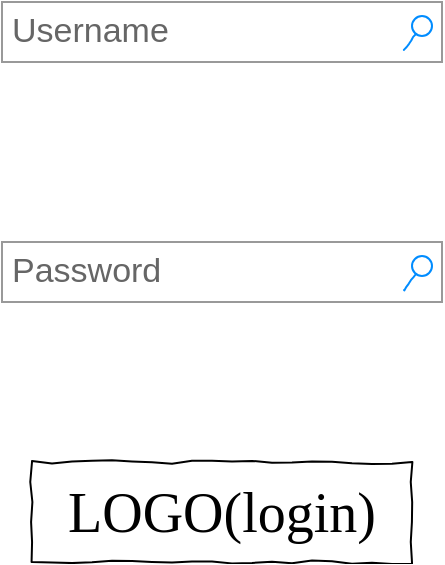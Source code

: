 <mxfile pages="6">
    <diagram name="Login page" id="DgpQU_5o6dQfhRjZDWB3">
        <mxGraphModel dx="1834" dy="1152" grid="1" gridSize="10" guides="1" tooltips="1" connect="1" arrows="1" fold="1" page="1" pageScale="1" pageWidth="1100" pageHeight="850" background="none" math="0" shadow="0">
            <root>
                <mxCell id="qD_JSSgiLe47YjnPIYBm-0"/>
                <mxCell id="qD_JSSgiLe47YjnPIYBm-1" parent="qD_JSSgiLe47YjnPIYBm-0"/>
                <mxCell id="qD_JSSgiLe47YjnPIYBm-2" value="LOGO(login)" style="whiteSpace=wrap;html=1;rounded=0;shadow=0;labelBackgroundColor=none;strokeWidth=1;fontFamily=Verdana;fontSize=28;align=center;comic=1;" parent="qD_JSSgiLe47YjnPIYBm-1" vertex="1">
                    <mxGeometry x="465" y="450" width="190" height="50" as="geometry"/>
                </mxCell>
                <mxCell id="qD_JSSgiLe47YjnPIYBm-3" value="Username" style="strokeWidth=1;shadow=0;dashed=0;align=center;html=1;shape=mxgraph.mockup.forms.searchBox;strokeColor=#999999;mainText=;strokeColor2=#008cff;fontColor=#666666;fontSize=17;align=left;spacingLeft=3;rounded=0;labelBackgroundColor=none;comic=1;" parent="qD_JSSgiLe47YjnPIYBm-1" vertex="1">
                    <mxGeometry x="450" y="220" width="220" height="30" as="geometry"/>
                </mxCell>
                <mxCell id="qD_JSSgiLe47YjnPIYBm-17" value="Password" style="strokeWidth=1;shadow=0;dashed=0;align=center;html=1;shape=mxgraph.mockup.forms.searchBox;strokeColor=#999999;mainText=;strokeColor2=#008cff;fontColor=#666666;fontSize=17;align=left;spacingLeft=3;rounded=0;labelBackgroundColor=none;comic=1;" parent="qD_JSSgiLe47YjnPIYBm-1" vertex="1">
                    <mxGeometry x="450" y="340" width="220" height="30" as="geometry"/>
                </mxCell>
            </root>
        </mxGraphModel>
    </diagram>
    <diagram name="Home page" id="03018318-947c-dd8e-b7a3-06fadd420f32">
        <mxGraphModel dx="1834" dy="1152" grid="1" gridSize="10" guides="1" tooltips="1" connect="1" arrows="1" fold="1" page="1" pageScale="1" pageWidth="1100" pageHeight="850" background="none" math="0" shadow="0">
            <root>
                <mxCell id="0"/>
                <mxCell id="1" parent="0"/>
                <mxCell id="677b7b8949515195-2" value="LOGO" style="whiteSpace=wrap;html=1;rounded=0;shadow=0;labelBackgroundColor=none;strokeWidth=1;fontFamily=Verdana;fontSize=28;align=center;comic=1;" parent="1" vertex="1">
                    <mxGeometry x="450" y="40" width="190" height="50" as="geometry"/>
                </mxCell>
                <mxCell id="677b7b8949515195-3" value="Search" style="strokeWidth=1;shadow=0;dashed=0;align=center;html=1;shape=mxgraph.mockup.forms.searchBox;strokeColor=#999999;mainText=;strokeColor2=#008cff;fontColor=#666666;fontSize=17;align=left;spacingLeft=3;rounded=0;labelBackgroundColor=none;comic=1;" parent="1" vertex="1">
                    <mxGeometry x="450" y="190" width="220" height="30" as="geometry"/>
                </mxCell>
                <mxCell id="677b7b8949515195-9" value="" style="line;strokeWidth=1;html=1;rounded=0;shadow=0;labelBackgroundColor=none;fillColor=none;fontFamily=Verdana;fontSize=14;fontColor=#000000;align=center;comic=1;" parent="1" vertex="1">
                    <mxGeometry x="20" y="140" width="1060" height="70" as="geometry"/>
                </mxCell>
                <mxCell id="677b7b8949515195-13" value="Logout" style="text;html=1;points=[];align=left;verticalAlign=top;spacingTop=-4;fontSize=14;fontFamily=Verdana" parent="1" vertex="1">
                    <mxGeometry x="565" y="120" width="60" height="20" as="geometry"/>
                </mxCell>
                <mxCell id="677b7b8949515195-14" value="My stat" style="text;html=1;points=[];align=left;verticalAlign=top;spacingTop=-4;fontSize=14;fontFamily=Verdana" parent="1" vertex="1">
                    <mxGeometry x="675" y="120" width="60" height="20" as="geometry"/>
                </mxCell>
                <mxCell id="677b7b8949515195-16" value="Repository 1" style="verticalLabelPosition=bottom;shadow=0;dashed=0;align=center;html=1;verticalAlign=top;strokeWidth=1;shape=mxgraph.mockup.graphics.simpleIcon;strokeColor=#999999;rounded=0;labelBackgroundColor=none;fontFamily=Verdana;fontSize=14;fontColor=#000000;comic=1;" parent="1" vertex="1">
                    <mxGeometry x="250" y="230" width="140" height="130" as="geometry"/>
                </mxCell>
                <mxCell id="oLLse3DGFvMIfHfWoFh4-2" value="Profile" style="text;html=1;points=[];align=left;verticalAlign=top;spacingTop=-4;fontSize=14;fontFamily=Verdana" parent="1" vertex="1">
                    <mxGeometry x="785" y="120" width="60" height="20" as="geometry"/>
                </mxCell>
                <mxCell id="oLLse3DGFvMIfHfWoFh4-3" value="&lt;span style=&quot;color: rgb(0 , 0 , 0) ; font-family: &amp;#34;verdana&amp;#34; ; font-size: 14px ; font-style: normal ; font-weight: 400 ; letter-spacing: normal ; text-align: center ; text-indent: 0px ; text-transform: none ; word-spacing: 0px ; background-color: rgb(248 , 249 , 250) ; display: inline ; float: none&quot;&gt;Repository 2&lt;/span&gt;" style="verticalLabelPosition=bottom;shadow=0;dashed=0;align=center;html=1;verticalAlign=top;strokeWidth=1;shape=mxgraph.mockup.graphics.simpleIcon;strokeColor=#999999;rounded=0;labelBackgroundColor=none;fontFamily=Verdana;fontSize=14;fontColor=#000000;comic=1;" parent="1" vertex="1">
                    <mxGeometry x="440" y="231" width="140" height="130" as="geometry"/>
                </mxCell>
                <mxCell id="oLLse3DGFvMIfHfWoFh4-4" value="&lt;span style=&quot;color: rgb(0 , 0 , 0) ; font-family: &amp;#34;verdana&amp;#34; ; font-size: 14px ; font-style: normal ; font-weight: 400 ; letter-spacing: normal ; text-align: center ; text-indent: 0px ; text-transform: none ; word-spacing: 0px ; background-color: rgb(248 , 249 , 250) ; display: inline ; float: none&quot;&gt;Repository 3&lt;/span&gt;" style="verticalLabelPosition=bottom;shadow=0;dashed=0;align=center;html=1;verticalAlign=top;strokeWidth=1;shape=mxgraph.mockup.graphics.simpleIcon;strokeColor=#999999;rounded=0;labelBackgroundColor=none;fontFamily=Verdana;fontSize=14;fontColor=#000000;comic=1;" parent="1" vertex="1">
                    <mxGeometry x="630" y="230" width="140" height="130" as="geometry"/>
                </mxCell>
                <mxCell id="oLLse3DGFvMIfHfWoFh4-5" value="&lt;span style=&quot;color: rgb(0 , 0 , 0) ; font-family: &amp;#34;verdana&amp;#34; ; font-size: 14px ; font-style: normal ; font-weight: 400 ; letter-spacing: normal ; text-align: center ; text-indent: 0px ; text-transform: none ; word-spacing: 0px ; background-color: rgb(248 , 249 , 250) ; display: inline ; float: none&quot;&gt;Repository 5&lt;/span&gt;" style="verticalLabelPosition=bottom;shadow=0;dashed=0;align=center;html=1;verticalAlign=top;strokeWidth=1;shape=mxgraph.mockup.graphics.simpleIcon;strokeColor=#999999;rounded=0;labelBackgroundColor=none;fontFamily=Verdana;fontSize=14;fontColor=#000000;comic=1;" parent="1" vertex="1">
                    <mxGeometry x="450" y="480" width="140" height="130" as="geometry"/>
                </mxCell>
                <mxCell id="oLLse3DGFvMIfHfWoFh4-6" value="&lt;span style=&quot;color: rgb(0 , 0 , 0) ; font-family: &amp;#34;verdana&amp;#34; ; font-size: 14px ; font-style: normal ; font-weight: 400 ; letter-spacing: normal ; text-align: center ; text-indent: 0px ; text-transform: none ; word-spacing: 0px ; background-color: rgb(248 , 249 , 250) ; display: inline ; float: none&quot;&gt;Repository 4&lt;/span&gt;" style="verticalLabelPosition=bottom;shadow=0;dashed=0;align=center;html=1;verticalAlign=top;strokeWidth=1;shape=mxgraph.mockup.graphics.simpleIcon;strokeColor=#999999;rounded=0;labelBackgroundColor=none;fontFamily=Verdana;fontSize=14;fontColor=#000000;comic=1;" parent="1" vertex="1">
                    <mxGeometry x="250" y="483" width="140" height="130" as="geometry"/>
                </mxCell>
                <mxCell id="oLLse3DGFvMIfHfWoFh4-7" value="&lt;span style=&quot;color: rgb(0 , 0 , 0) ; font-family: &amp;#34;verdana&amp;#34; ; font-size: 14px ; font-style: normal ; font-weight: 400 ; letter-spacing: normal ; text-align: center ; text-indent: 0px ; text-transform: none ; word-spacing: 0px ; background-color: rgb(248 , 249 , 250) ; display: inline ; float: none&quot;&gt;Repository 6&lt;/span&gt;" style="verticalLabelPosition=bottom;shadow=0;dashed=0;align=center;html=1;verticalAlign=top;strokeWidth=1;shape=mxgraph.mockup.graphics.simpleIcon;strokeColor=#999999;rounded=0;labelBackgroundColor=none;fontFamily=Verdana;fontSize=14;fontColor=#000000;comic=1;" parent="1" vertex="1">
                    <mxGeometry x="640" y="485" width="140" height="130" as="geometry"/>
                </mxCell>
                <mxCell id="oLLse3DGFvMIfHfWoFh4-10" value="My Repositories" style="text;html=1;points=[];align=left;verticalAlign=top;spacingTop=-4;fontSize=14;fontFamily=Verdana" parent="1" vertex="1">
                    <mxGeometry x="275" y="120" width="60" height="20" as="geometry"/>
                </mxCell>
                <mxCell id="oLLse3DGFvMIfHfWoFh4-11" value="Find repositories" style="text;html=1;points=[];align=left;verticalAlign=top;spacingTop=-4;fontSize=14;fontFamily=Verdana" parent="1" vertex="1">
                    <mxGeometry x="415" y="120" width="60" height="20" as="geometry"/>
                </mxCell>
            </root>
        </mxGraphModel>
    </diagram>
    <diagram name="Statistics for selected Repo" id="hL8HClCgPLRcQbwxEeYj">
        <mxGraphModel dx="1834" dy="1152" grid="1" gridSize="10" guides="1" tooltips="1" connect="1" arrows="1" fold="1" page="1" pageScale="1" pageWidth="1100" pageHeight="850" background="none" math="0" shadow="0">
            <root>
                <mxCell id="_f9O5eJKwNrx-BWGJlD9-0"/>
                <mxCell id="_f9O5eJKwNrx-BWGJlD9-1" parent="_f9O5eJKwNrx-BWGJlD9-0"/>
                <mxCell id="_f9O5eJKwNrx-BWGJlD9-2" value="LOGO" style="whiteSpace=wrap;html=1;rounded=0;shadow=0;labelBackgroundColor=none;strokeWidth=1;fontFamily=Verdana;fontSize=28;align=center;comic=1;" parent="_f9O5eJKwNrx-BWGJlD9-1" vertex="1">
                    <mxGeometry x="435" y="30" width="190" height="50" as="geometry"/>
                </mxCell>
                <mxCell id="_f9O5eJKwNrx-BWGJlD9-4" value="" style="line;strokeWidth=1;html=1;rounded=0;shadow=0;labelBackgroundColor=none;fillColor=none;fontFamily=Verdana;fontSize=14;fontColor=#000000;align=center;comic=1;" parent="_f9O5eJKwNrx-BWGJlD9-1" vertex="1">
                    <mxGeometry x="20" y="140" width="1060" height="70" as="geometry"/>
                </mxCell>
                <mxCell id="_f9O5eJKwNrx-BWGJlD9-5" value="Logout" style="text;html=1;points=[];align=left;verticalAlign=top;spacingTop=-4;fontSize=14;fontFamily=Verdana" parent="_f9O5eJKwNrx-BWGJlD9-1" vertex="1">
                    <mxGeometry x="565" y="120" width="60" height="20" as="geometry"/>
                </mxCell>
                <mxCell id="_f9O5eJKwNrx-BWGJlD9-8" value="Profile" style="text;html=1;points=[];align=left;verticalAlign=top;spacingTop=-4;fontSize=14;fontFamily=Verdana" parent="_f9O5eJKwNrx-BWGJlD9-1" vertex="1">
                    <mxGeometry x="680" y="120" width="60" height="20" as="geometry"/>
                </mxCell>
                <mxCell id="_f9O5eJKwNrx-BWGJlD9-14" value="My Repositories" style="text;html=1;points=[];align=left;verticalAlign=top;spacingTop=-4;fontSize=14;fontFamily=Verdana" parent="_f9O5eJKwNrx-BWGJlD9-1" vertex="1">
                    <mxGeometry x="275" y="120" width="60" height="20" as="geometry"/>
                </mxCell>
                <mxCell id="_f9O5eJKwNrx-BWGJlD9-15" value="Find repositories" style="text;html=1;points=[];align=left;verticalAlign=top;spacingTop=-4;fontSize=14;fontFamily=Verdana" parent="_f9O5eJKwNrx-BWGJlD9-1" vertex="1">
                    <mxGeometry x="415" y="120" width="60" height="20" as="geometry"/>
                </mxCell>
                <mxCell id="cUDAsYis_ilkkzuzT334-0" value="Name of selected repository" style="text;html=1;points=[];align=left;verticalAlign=top;spacingTop=-4;fontSize=14;fontFamily=Verdana" parent="_f9O5eJKwNrx-BWGJlD9-1" vertex="1">
                    <mxGeometry x="470" y="230" width="60" height="20" as="geometry"/>
                </mxCell>
                <mxCell id="cUDAsYis_ilkkzuzT334-4" value="" style="shape=flexArrow;endArrow=classic;html=1;rounded=0;" parent="_f9O5eJKwNrx-BWGJlD9-1" edge="1">
                    <mxGeometry width="50" height="50" relative="1" as="geometry">
                        <mxPoint x="110" y="220" as="sourcePoint"/>
                        <mxPoint x="40" y="220" as="targetPoint"/>
                    </mxGeometry>
                </mxCell>
                <mxCell id="b-H6jvuxcAeUsDzHA3ta-0" value="Search" style="strokeWidth=1;shadow=0;dashed=0;align=center;html=1;shape=mxgraph.mockup.forms.searchBox;strokeColor=#999999;mainText=;strokeColor2=#008cff;fontColor=#666666;fontSize=17;align=left;spacingLeft=3;rounded=0;labelBackgroundColor=none;comic=1;" parent="_f9O5eJKwNrx-BWGJlD9-1" vertex="1">
                    <mxGeometry x="450" y="190" width="220" height="30" as="geometry"/>
                </mxCell>
                <mxCell id="r8SNQBU_6hXKWnxa8Vut-0" value="" style="verticalLabelPosition=bottom;shadow=0;dashed=0;align=center;html=1;verticalAlign=top;strokeWidth=1;shape=mxgraph.mockup.graphics.lineChart;strokeColor=none;strokeColor2=#666666;strokeColor3=#008cff;strokeColor4=#dddddd;fillColor=none;" parent="_f9O5eJKwNrx-BWGJlD9-1" vertex="1">
                    <mxGeometry x="160" y="325" width="310" height="175" as="geometry"/>
                </mxCell>
                <mxCell id="r8SNQBU_6hXKWnxa8Vut-1" value="" style="verticalLabelPosition=bottom;shadow=0;dashed=0;align=center;html=1;verticalAlign=top;strokeWidth=1;shape=mxgraph.mockup.graphics.columnChart;strokeColor=none;strokeColor2=none;strokeColor3=#666666;fillColor2=#008cff;fillColor3=#dddddd;fillColor=none;" parent="_f9O5eJKwNrx-BWGJlD9-1" vertex="1">
                    <mxGeometry x="550" y="325" width="400" height="200" as="geometry"/>
                </mxCell>
                <mxCell id="r8SNQBU_6hXKWnxa8Vut-2" value="" style="verticalLabelPosition=bottom;shadow=0;dashed=0;align=center;html=1;verticalAlign=top;strokeWidth=1;shape=mxgraph.mockup.graphics.bubbleChart;strokeColor=none;strokeColor2=none;strokeColor3=#666666;fillColor2=#008cff;fillColor3=#dddddd;fillColor=none;" parent="_f9O5eJKwNrx-BWGJlD9-1" vertex="1">
                    <mxGeometry x="330" y="590" width="400" height="200" as="geometry"/>
                </mxCell>
            </root>
        </mxGraphModel>
    </diagram>
    <diagram name="Manage my repos" id="3w_mdMQx02ED5VIUz_LC">
        <mxGraphModel dx="1834" dy="1152" grid="1" gridSize="10" guides="1" tooltips="1" connect="1" arrows="1" fold="1" page="1" pageScale="1" pageWidth="1100" pageHeight="850" background="none" math="0" shadow="0">
            <root>
                <mxCell id="RC_PH-SbwwCIaF8CPwy_-0"/>
                <mxCell id="RC_PH-SbwwCIaF8CPwy_-1" parent="RC_PH-SbwwCIaF8CPwy_-0"/>
                <mxCell id="RC_PH-SbwwCIaF8CPwy_-2" value="LOGO" style="whiteSpace=wrap;html=1;rounded=0;shadow=0;labelBackgroundColor=none;strokeWidth=1;fontFamily=Verdana;fontSize=28;align=center;comic=1;" parent="RC_PH-SbwwCIaF8CPwy_-1" vertex="1">
                    <mxGeometry x="435" y="30" width="190" height="50" as="geometry"/>
                </mxCell>
                <mxCell id="RC_PH-SbwwCIaF8CPwy_-3" value="" style="line;strokeWidth=1;html=1;rounded=0;shadow=0;labelBackgroundColor=none;fillColor=none;fontFamily=Verdana;fontSize=14;fontColor=#000000;align=center;comic=1;" parent="RC_PH-SbwwCIaF8CPwy_-1" vertex="1">
                    <mxGeometry x="20" y="140" width="1060" height="70" as="geometry"/>
                </mxCell>
                <mxCell id="RC_PH-SbwwCIaF8CPwy_-4" value="Logout" style="text;html=1;points=[];align=left;verticalAlign=top;spacingTop=-4;fontSize=14;fontFamily=Verdana" parent="RC_PH-SbwwCIaF8CPwy_-1" vertex="1">
                    <mxGeometry x="565" y="120" width="60" height="20" as="geometry"/>
                </mxCell>
                <mxCell id="RC_PH-SbwwCIaF8CPwy_-7" value="Profile" style="text;html=1;points=[];align=left;verticalAlign=top;spacingTop=-4;fontSize=14;fontFamily=Verdana" parent="RC_PH-SbwwCIaF8CPwy_-1" vertex="1">
                    <mxGeometry x="670" y="120" width="60" height="20" as="geometry"/>
                </mxCell>
                <mxCell id="RC_PH-SbwwCIaF8CPwy_-13" value="Manage my Repositories" style="text;html=1;points=[];align=left;verticalAlign=top;spacingTop=-4;fontSize=14;fontFamily=Verdana" parent="RC_PH-SbwwCIaF8CPwy_-1" vertex="1">
                    <mxGeometry x="210" y="120" width="60" height="20" as="geometry"/>
                </mxCell>
                <mxCell id="RC_PH-SbwwCIaF8CPwy_-14" value="Find repositories" style="text;html=1;points=[];align=left;verticalAlign=top;spacingTop=-4;fontSize=14;fontFamily=Verdana" parent="RC_PH-SbwwCIaF8CPwy_-1" vertex="1">
                    <mxGeometry x="415" y="120" width="60" height="20" as="geometry"/>
                </mxCell>
                <mxCell id="RC_PH-SbwwCIaF8CPwy_-15" value="Manage my repositories" style="text;html=1;points=[];align=left;verticalAlign=top;spacingTop=-4;fontSize=14;fontFamily=Verdana" parent="RC_PH-SbwwCIaF8CPwy_-1" vertex="1">
                    <mxGeometry x="470" y="230" width="60" height="20" as="geometry"/>
                </mxCell>
                <mxCell id="RC_PH-SbwwCIaF8CPwy_-16" value="" style="shape=flexArrow;endArrow=classic;html=1;rounded=0;" parent="RC_PH-SbwwCIaF8CPwy_-1" edge="1">
                    <mxGeometry width="50" height="50" relative="1" as="geometry">
                        <mxPoint x="110" y="220" as="sourcePoint"/>
                        <mxPoint x="40" y="220" as="targetPoint"/>
                    </mxGeometry>
                </mxCell>
                <mxCell id="RC_PH-SbwwCIaF8CPwy_-19" value="&lt;table border=&quot;1&quot; width=&quot;100%&quot; cellpadding=&quot;4&quot; style=&quot;width: 100% ; height: 100% ; border-collapse: collapse&quot;&gt;&lt;tbody&gt;&lt;tr style=&quot;background-color: #a7c942 ; color: #ffffff ; border: 1px solid #98bf21&quot;&gt;&lt;th align=&quot;left&quot;&gt;Repositories&lt;/th&gt;&lt;th align=&quot;left&quot;&gt;Option1&lt;/th&gt;&lt;th align=&quot;left&quot;&gt;Option2&lt;/th&gt;&lt;/tr&gt;&lt;tr style=&quot;border: 1px solid #98bf21&quot;&gt;&lt;td&gt;Repo 1&lt;/td&gt;&lt;td&gt;&lt;br&gt;&lt;/td&gt;&lt;td&gt;&lt;br&gt;&lt;/td&gt;&lt;/tr&gt;&lt;tr style=&quot;background-color: #eaf2d3 ; border: 1px solid #98bf21&quot;&gt;&lt;td&gt;Repo 2&lt;/td&gt;&lt;td&gt;&lt;br&gt;&lt;/td&gt;&lt;td&gt;&lt;br&gt;&lt;/td&gt;&lt;/tr&gt;&lt;tr style=&quot;border: 1px solid #98bf21&quot;&gt;&lt;td&gt;Repo 3&lt;/td&gt;&lt;td&gt;&lt;br&gt;&lt;/td&gt;&lt;td&gt;&lt;br&gt;&lt;/td&gt;&lt;/tr&gt;&lt;tr style=&quot;background-color: #eaf2d3 ; border: 1px solid #98bf21&quot;&gt;&lt;td&gt;Repo 4&lt;/td&gt;&lt;td&gt;&lt;br&gt;&lt;/td&gt;&lt;td&gt;&lt;br&gt;&lt;/td&gt;&lt;/tr&gt;&lt;/tbody&gt;&lt;/table&gt;" style="text;html=1;strokeColor=#c0c0c0;fillColor=#ffffff;overflow=fill;rounded=0;" parent="RC_PH-SbwwCIaF8CPwy_-1" vertex="1">
                    <mxGeometry x="180" y="345" width="280" height="160" as="geometry"/>
                </mxCell>
                <mxCell id="RC_PH-SbwwCIaF8CPwy_-20" value="" style="whiteSpace=wrap;html=1;aspect=fixed;fillColor=none;" parent="RC_PH-SbwwCIaF8CPwy_-1" vertex="1">
                    <mxGeometry x="410" y="380" width="20" height="20" as="geometry"/>
                </mxCell>
                <mxCell id="RC_PH-SbwwCIaF8CPwy_-21" value="" style="whiteSpace=wrap;html=1;aspect=fixed;fillColor=none;" parent="RC_PH-SbwwCIaF8CPwy_-1" vertex="1">
                    <mxGeometry x="330" y="380" width="20" height="20" as="geometry"/>
                </mxCell>
                <mxCell id="RC_PH-SbwwCIaF8CPwy_-22" value="" style="whiteSpace=wrap;html=1;aspect=fixed;fillColor=none;" parent="RC_PH-SbwwCIaF8CPwy_-1" vertex="1">
                    <mxGeometry x="330" y="480" width="20" height="20" as="geometry"/>
                </mxCell>
                <mxCell id="RC_PH-SbwwCIaF8CPwy_-23" value="" style="whiteSpace=wrap;html=1;aspect=fixed;fillColor=none;" parent="RC_PH-SbwwCIaF8CPwy_-1" vertex="1">
                    <mxGeometry x="330" y="450" width="20" height="20" as="geometry"/>
                </mxCell>
                <mxCell id="RC_PH-SbwwCIaF8CPwy_-24" value="" style="whiteSpace=wrap;html=1;aspect=fixed;fillColor=none;" parent="RC_PH-SbwwCIaF8CPwy_-1" vertex="1">
                    <mxGeometry x="330" y="415" width="20" height="20" as="geometry"/>
                </mxCell>
                <mxCell id="RC_PH-SbwwCIaF8CPwy_-27" value="" style="whiteSpace=wrap;html=1;aspect=fixed;fillColor=none;" parent="RC_PH-SbwwCIaF8CPwy_-1" vertex="1">
                    <mxGeometry x="410" y="415" width="20" height="20" as="geometry"/>
                </mxCell>
                <mxCell id="RC_PH-SbwwCIaF8CPwy_-28" value="" style="whiteSpace=wrap;html=1;aspect=fixed;fillColor=none;" parent="RC_PH-SbwwCIaF8CPwy_-1" vertex="1">
                    <mxGeometry x="410" y="450" width="20" height="20" as="geometry"/>
                </mxCell>
                <mxCell id="RC_PH-SbwwCIaF8CPwy_-29" value="" style="whiteSpace=wrap;html=1;aspect=fixed;fillColor=none;" parent="RC_PH-SbwwCIaF8CPwy_-1" vertex="1">
                    <mxGeometry x="410" y="480" width="20" height="20" as="geometry"/>
                </mxCell>
                <mxCell id="1JjdGeI4MoUS0rAo8Gq_-0" value="Search" style="strokeWidth=1;shadow=0;dashed=0;align=center;html=1;shape=mxgraph.mockup.forms.searchBox;strokeColor=#999999;mainText=;strokeColor2=#008cff;fontColor=#666666;fontSize=17;align=left;spacingLeft=3;rounded=0;labelBackgroundColor=none;comic=1;" parent="RC_PH-SbwwCIaF8CPwy_-1" vertex="1">
                    <mxGeometry x="450" y="190" width="220" height="30" as="geometry"/>
                </mxCell>
            </root>
        </mxGraphModel>
    </diagram>
    <diagram name="Find repositories" id="rRNfReiLhtvTz0ZLuDOQ">
        <mxGraphModel dx="1834" dy="1152" grid="1" gridSize="10" guides="1" tooltips="1" connect="1" arrows="1" fold="1" page="1" pageScale="1" pageWidth="1100" pageHeight="850" background="none" math="0" shadow="0">
            <root>
                <mxCell id="c34JWjqUfNY16Dk8h-Ym-0"/>
                <mxCell id="c34JWjqUfNY16Dk8h-Ym-1" parent="c34JWjqUfNY16Dk8h-Ym-0"/>
                <mxCell id="c34JWjqUfNY16Dk8h-Ym-2" value="LOGO" style="whiteSpace=wrap;html=1;rounded=0;shadow=0;labelBackgroundColor=none;strokeWidth=1;fontFamily=Verdana;fontSize=28;align=center;comic=1;" parent="c34JWjqUfNY16Dk8h-Ym-1" vertex="1">
                    <mxGeometry x="435" y="30" width="190" height="50" as="geometry"/>
                </mxCell>
                <mxCell id="c34JWjqUfNY16Dk8h-Ym-3" value="" style="line;strokeWidth=1;html=1;rounded=0;shadow=0;labelBackgroundColor=none;fillColor=none;fontFamily=Verdana;fontSize=14;fontColor=#000000;align=center;comic=1;" parent="c34JWjqUfNY16Dk8h-Ym-1" vertex="1">
                    <mxGeometry x="20" y="140" width="1060" height="70" as="geometry"/>
                </mxCell>
                <mxCell id="c34JWjqUfNY16Dk8h-Ym-4" value="Logout" style="text;html=1;points=[];align=left;verticalAlign=top;spacingTop=-4;fontSize=14;fontFamily=Verdana" parent="c34JWjqUfNY16Dk8h-Ym-1" vertex="1">
                    <mxGeometry x="565" y="120" width="60" height="20" as="geometry"/>
                </mxCell>
                <mxCell id="c34JWjqUfNY16Dk8h-Ym-6" value="Profile" style="text;html=1;points=[];align=left;verticalAlign=top;spacingTop=-4;fontSize=14;fontFamily=Verdana" parent="c34JWjqUfNY16Dk8h-Ym-1" vertex="1">
                    <mxGeometry x="680" y="120" width="60" height="20" as="geometry"/>
                </mxCell>
                <mxCell id="c34JWjqUfNY16Dk8h-Ym-7" value="My Repositories" style="text;html=1;points=[];align=left;verticalAlign=top;spacingTop=-4;fontSize=14;fontFamily=Verdana" parent="c34JWjqUfNY16Dk8h-Ym-1" vertex="1">
                    <mxGeometry x="275" y="120" width="60" height="20" as="geometry"/>
                </mxCell>
                <mxCell id="c34JWjqUfNY16Dk8h-Ym-8" value="Find repositories" style="text;html=1;points=[];align=left;verticalAlign=top;spacingTop=-4;fontSize=14;fontFamily=Verdana" parent="c34JWjqUfNY16Dk8h-Ym-1" vertex="1">
                    <mxGeometry x="415" y="120" width="60" height="20" as="geometry"/>
                </mxCell>
                <mxCell id="c34JWjqUfNY16Dk8h-Ym-9" value="Subscribe to repositories" style="text;html=1;points=[];align=left;verticalAlign=top;spacingTop=-4;fontSize=14;fontFamily=Verdana" parent="c34JWjqUfNY16Dk8h-Ym-1" vertex="1">
                    <mxGeometry x="470" y="230" width="60" height="20" as="geometry"/>
                </mxCell>
                <mxCell id="c34JWjqUfNY16Dk8h-Ym-10" value="" style="shape=flexArrow;endArrow=classic;html=1;rounded=0;" parent="c34JWjqUfNY16Dk8h-Ym-1" edge="1">
                    <mxGeometry width="50" height="50" relative="1" as="geometry">
                        <mxPoint x="110" y="220" as="sourcePoint"/>
                        <mxPoint x="40" y="220" as="targetPoint"/>
                    </mxGeometry>
                </mxCell>
                <mxCell id="c34JWjqUfNY16Dk8h-Ym-11" value="&lt;table border=&quot;1&quot; width=&quot;100%&quot; cellpadding=&quot;4&quot; style=&quot;width: 100% ; height: 100% ; border-collapse: collapse&quot;&gt;&lt;tbody&gt;&lt;tr style=&quot;background-color: #a7c942 ; color: #ffffff ; border: 1px solid #98bf21&quot;&gt;&lt;th align=&quot;left&quot;&gt;Repositories&lt;/th&gt;&lt;th align=&quot;left&quot;&gt;Option1&lt;/th&gt;&lt;th align=&quot;left&quot;&gt;Option2&lt;/th&gt;&lt;/tr&gt;&lt;tr style=&quot;border: 1px solid #98bf21&quot;&gt;&lt;td&gt;Repo 1&lt;/td&gt;&lt;td&gt;&lt;br&gt;&lt;/td&gt;&lt;td&gt;&lt;br&gt;&lt;/td&gt;&lt;/tr&gt;&lt;tr style=&quot;background-color: #eaf2d3 ; border: 1px solid #98bf21&quot;&gt;&lt;td&gt;Repo 2&lt;/td&gt;&lt;td&gt;&lt;br&gt;&lt;/td&gt;&lt;td&gt;&lt;br&gt;&lt;/td&gt;&lt;/tr&gt;&lt;tr style=&quot;border: 1px solid #98bf21&quot;&gt;&lt;td&gt;Repo 3&lt;/td&gt;&lt;td&gt;&lt;br&gt;&lt;/td&gt;&lt;td&gt;&lt;br&gt;&lt;/td&gt;&lt;/tr&gt;&lt;tr style=&quot;background-color: #eaf2d3 ; border: 1px solid #98bf21&quot;&gt;&lt;td&gt;Repo 4&lt;/td&gt;&lt;td&gt;&lt;br&gt;&lt;/td&gt;&lt;td&gt;&lt;br&gt;&lt;/td&gt;&lt;/tr&gt;&lt;/tbody&gt;&lt;/table&gt;" style="text;html=1;strokeColor=#c0c0c0;fillColor=#ffffff;overflow=fill;rounded=0;" parent="c34JWjqUfNY16Dk8h-Ym-1" vertex="1">
                    <mxGeometry x="190" y="345" width="280" height="160" as="geometry"/>
                </mxCell>
                <mxCell id="c34JWjqUfNY16Dk8h-Ym-13" value="" style="whiteSpace=wrap;html=1;aspect=fixed;fillColor=none;" parent="c34JWjqUfNY16Dk8h-Ym-1" vertex="1">
                    <mxGeometry x="330" y="380" width="20" height="20" as="geometry"/>
                </mxCell>
                <mxCell id="c34JWjqUfNY16Dk8h-Ym-14" value="" style="whiteSpace=wrap;html=1;aspect=fixed;fillColor=none;" parent="c34JWjqUfNY16Dk8h-Ym-1" vertex="1">
                    <mxGeometry x="330" y="480" width="20" height="20" as="geometry"/>
                </mxCell>
                <mxCell id="c34JWjqUfNY16Dk8h-Ym-15" value="" style="whiteSpace=wrap;html=1;aspect=fixed;fillColor=none;" parent="c34JWjqUfNY16Dk8h-Ym-1" vertex="1">
                    <mxGeometry x="330" y="450" width="20" height="20" as="geometry"/>
                </mxCell>
                <mxCell id="c34JWjqUfNY16Dk8h-Ym-16" value="" style="whiteSpace=wrap;html=1;aspect=fixed;fillColor=none;" parent="c34JWjqUfNY16Dk8h-Ym-1" vertex="1">
                    <mxGeometry x="330" y="415" width="20" height="20" as="geometry"/>
                </mxCell>
                <mxCell id="o7YCKqKmIjwlr7cgYq0t-0" value="Search" style="strokeWidth=1;shadow=0;dashed=0;align=center;html=1;shape=mxgraph.mockup.forms.searchBox;strokeColor=#999999;mainText=;strokeColor2=#008cff;fontColor=#666666;fontSize=17;align=left;spacingLeft=3;rounded=0;labelBackgroundColor=none;comic=1;" parent="c34JWjqUfNY16Dk8h-Ym-1" vertex="1">
                    <mxGeometry x="450" y="190" width="220" height="30" as="geometry"/>
                </mxCell>
            </root>
        </mxGraphModel>
    </diagram>
    <diagram name="Profile" id="nibG1DXTSC3XmuLgrH3y">
        <mxGraphModel dx="1834" dy="1152" grid="1" gridSize="10" guides="1" tooltips="1" connect="1" arrows="1" fold="1" page="1" pageScale="1" pageWidth="1100" pageHeight="850" background="none" math="0" shadow="0">
            <root>
                <mxCell id="U1lxxBbTftSfIKPYFbHb-0"/>
                <mxCell id="U1lxxBbTftSfIKPYFbHb-1" parent="U1lxxBbTftSfIKPYFbHb-0"/>
                <mxCell id="U1lxxBbTftSfIKPYFbHb-2" value="LOGO" style="whiteSpace=wrap;html=1;rounded=0;shadow=0;labelBackgroundColor=none;strokeWidth=1;fontFamily=Verdana;fontSize=28;align=center;comic=1;" parent="U1lxxBbTftSfIKPYFbHb-1" vertex="1">
                    <mxGeometry x="435" y="30" width="190" height="50" as="geometry"/>
                </mxCell>
                <mxCell id="U1lxxBbTftSfIKPYFbHb-3" value="" style="line;strokeWidth=1;html=1;rounded=0;shadow=0;labelBackgroundColor=none;fillColor=none;fontFamily=Verdana;fontSize=14;fontColor=#000000;align=center;comic=1;" parent="U1lxxBbTftSfIKPYFbHb-1" vertex="1">
                    <mxGeometry x="20" y="140" width="1060" height="70" as="geometry"/>
                </mxCell>
                <mxCell id="U1lxxBbTftSfIKPYFbHb-4" value="Logout" style="text;html=1;points=[];align=left;verticalAlign=top;spacingTop=-4;fontSize=14;fontFamily=Verdana" parent="U1lxxBbTftSfIKPYFbHb-1" vertex="1">
                    <mxGeometry x="565" y="120" width="60" height="20" as="geometry"/>
                </mxCell>
                <mxCell id="U1lxxBbTftSfIKPYFbHb-7" value="Profile" style="text;html=1;points=[];align=left;verticalAlign=top;spacingTop=-4;fontSize=14;fontFamily=Verdana" parent="U1lxxBbTftSfIKPYFbHb-1" vertex="1">
                    <mxGeometry x="670" y="120" width="60" height="20" as="geometry"/>
                </mxCell>
                <mxCell id="U1lxxBbTftSfIKPYFbHb-13" value="My Repositories" style="text;html=1;points=[];align=left;verticalAlign=top;spacingTop=-4;fontSize=14;fontFamily=Verdana" parent="U1lxxBbTftSfIKPYFbHb-1" vertex="1">
                    <mxGeometry x="275" y="120" width="60" height="20" as="geometry"/>
                </mxCell>
                <mxCell id="U1lxxBbTftSfIKPYFbHb-14" value="Find repositories" style="text;html=1;points=[];align=left;verticalAlign=top;spacingTop=-4;fontSize=14;fontFamily=Verdana" parent="U1lxxBbTftSfIKPYFbHb-1" vertex="1">
                    <mxGeometry x="415" y="120" width="60" height="20" as="geometry"/>
                </mxCell>
                <mxCell id="U1lxxBbTftSfIKPYFbHb-16" value="" style="shape=flexArrow;endArrow=classic;html=1;rounded=0;" parent="U1lxxBbTftSfIKPYFbHb-1" edge="1">
                    <mxGeometry width="50" height="50" relative="1" as="geometry">
                        <mxPoint x="110" y="220" as="sourcePoint"/>
                        <mxPoint x="40" y="220" as="targetPoint"/>
                    </mxGeometry>
                </mxCell>
                <mxCell id="U1lxxBbTftSfIKPYFbHb-17" value="Search" style="strokeWidth=1;shadow=0;dashed=0;align=center;html=1;shape=mxgraph.mockup.forms.searchBox;strokeColor=#999999;mainText=;strokeColor2=#008cff;fontColor=#666666;fontSize=17;align=left;spacingLeft=3;rounded=0;labelBackgroundColor=none;comic=1;" parent="U1lxxBbTftSfIKPYFbHb-1" vertex="1">
                    <mxGeometry x="450" y="190" width="220" height="30" as="geometry"/>
                </mxCell>
                <mxCell id="U1lxxBbTftSfIKPYFbHb-20" value="" style="verticalLabelPosition=bottom;shadow=0;dashed=0;align=center;html=1;verticalAlign=top;strokeWidth=1;shape=mxgraph.mockup.graphics.lineChart;strokeColor=none;strokeColor2=#666666;strokeColor3=#008cff;strokeColor4=#dddddd;fillColor=none;" parent="U1lxxBbTftSfIKPYFbHb-1" vertex="1">
                    <mxGeometry x="180" y="500" width="130" height="130" as="geometry"/>
                </mxCell>
                <mxCell id="U1lxxBbTftSfIKPYFbHb-21" value="API statistics" style="verticalLabelPosition=bottom;shadow=0;dashed=0;align=center;html=1;verticalAlign=top;strokeWidth=1;shape=mxgraph.mockup.graphics.columnChart;strokeColor=none;strokeColor2=none;strokeColor3=#666666;fillColor2=#008cff;fillColor3=#dddddd;fillColor=none;" parent="U1lxxBbTftSfIKPYFbHb-1" vertex="1">
                    <mxGeometry x="370" y="530" width="220" height="100" as="geometry"/>
                </mxCell>
                <mxCell id="U1lxxBbTftSfIKPYFbHb-22" value="" style="verticalLabelPosition=bottom;shadow=0;dashed=0;align=center;html=1;verticalAlign=top;strokeWidth=1;shape=mxgraph.mockup.graphics.columnChart;strokeColor=none;strokeColor2=none;strokeColor3=#666666;fillColor2=#008cff;fillColor3=#dddddd;fillColor=none;" parent="U1lxxBbTftSfIKPYFbHb-1" vertex="1">
                    <mxGeometry x="640" y="530" width="240" height="100" as="geometry"/>
                </mxCell>
                <mxCell id="VG3GxtChYWDx6NN0GuOx-0" value="Change password" style="strokeWidth=1;shadow=0;dashed=0;align=center;html=1;shape=mxgraph.mockup.forms.pwField;strokeColor=#999999;mainText=;align=left;fontColor=#666666;fontSize=17;spacingLeft=3;fillColor=none;" parent="U1lxxBbTftSfIKPYFbHb-1" vertex="1">
                    <mxGeometry x="180" y="360" width="150" height="30" as="geometry"/>
                </mxCell>
                <mxCell id="VG3GxtChYWDx6NN0GuOx-1" value="Change username" style="strokeWidth=1;shadow=0;dashed=0;align=center;html=1;shape=mxgraph.mockup.forms.pwField;strokeColor=#999999;mainText=;align=left;fontColor=#666666;fontSize=17;spacingLeft=3;fillColor=none;" parent="U1lxxBbTftSfIKPYFbHb-1" vertex="1">
                    <mxGeometry x="185" y="310" width="150" height="30" as="geometry"/>
                </mxCell>
                <mxCell id="VG3GxtChYWDx6NN0GuOx-2" value="Git usernames" style="strokeWidth=1;shadow=0;dashed=0;align=center;html=1;shape=mxgraph.mockup.forms.pwField;strokeColor=#999999;mainText=;align=left;fontColor=#666666;fontSize=17;spacingLeft=3;fillColor=none;" parent="U1lxxBbTftSfIKPYFbHb-1" vertex="1">
                    <mxGeometry x="180" y="410" width="150" height="30" as="geometry"/>
                </mxCell>
                <mxCell id="xNIspPlh10XXtXeR6EQa-0" value="My profile" style="text;html=1;points=[];align=left;verticalAlign=top;spacingTop=-4;fontSize=14;fontFamily=Verdana" parent="U1lxxBbTftSfIKPYFbHb-1" vertex="1">
                    <mxGeometry x="490" y="240" width="60" height="20" as="geometry"/>
                </mxCell>
            </root>
        </mxGraphModel>
    </diagram>
</mxfile>